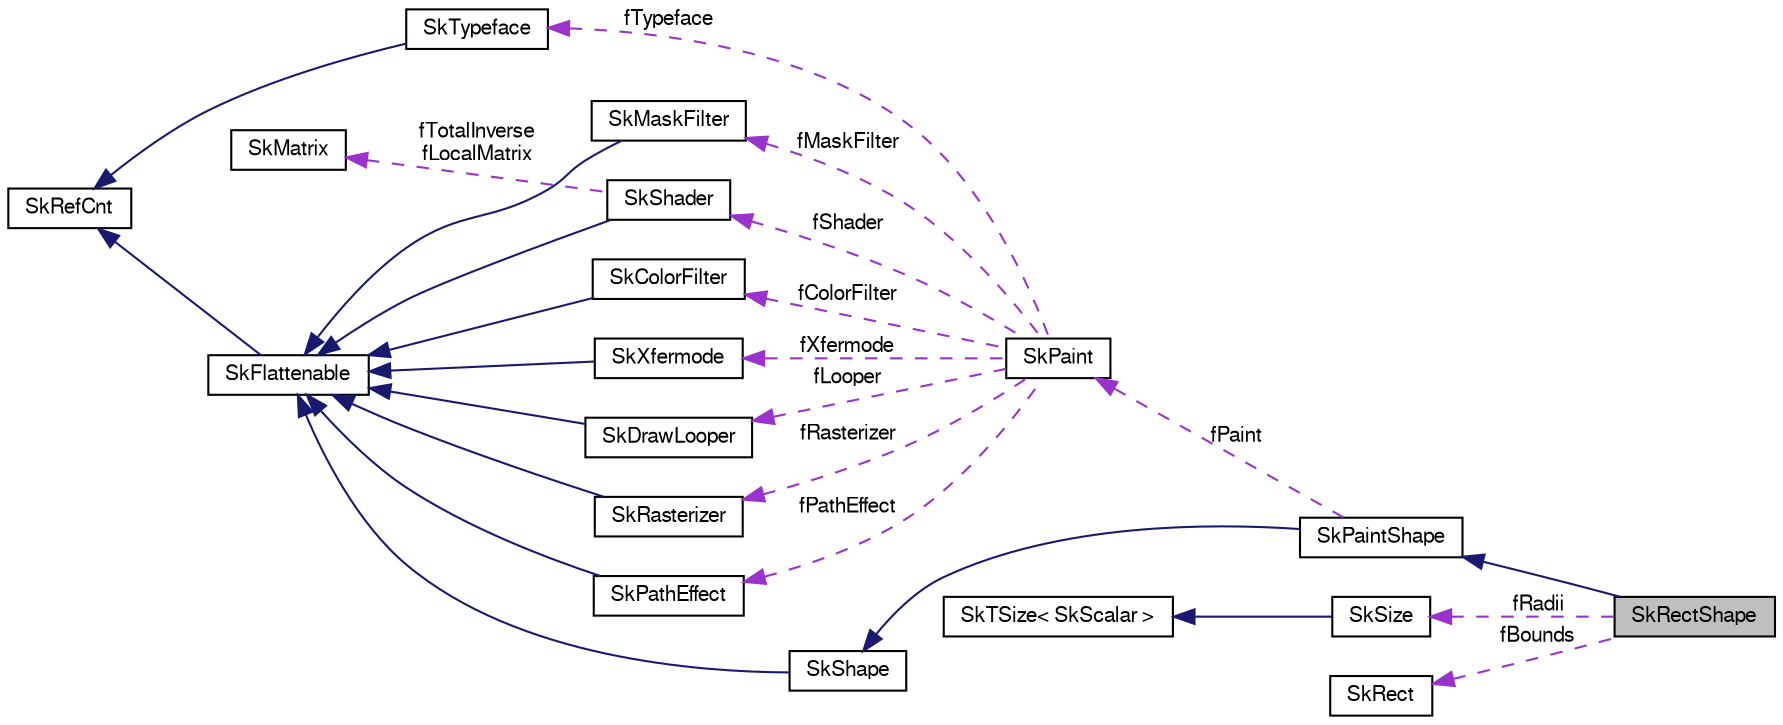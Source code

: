 digraph G
{
  edge [fontname="FreeSans",fontsize="10",labelfontname="FreeSans",labelfontsize="10"];
  node [fontname="FreeSans",fontsize="10",shape=record];
  rankdir=LR;
  Node1 [label="SkRectShape",height=0.2,width=0.4,color="black", fillcolor="grey75", style="filled" fontcolor="black"];
  Node2 -> Node1 [dir=back,color="midnightblue",fontsize="10",style="solid",fontname="FreeSans"];
  Node2 [label="SkPaintShape",height=0.2,width=0.4,color="black", fillcolor="white", style="filled",URL="$class_sk_paint_shape.html"];
  Node3 -> Node2 [dir=back,color="midnightblue",fontsize="10",style="solid",fontname="FreeSans"];
  Node3 [label="SkShape",height=0.2,width=0.4,color="black", fillcolor="white", style="filled",URL="$class_sk_shape.html"];
  Node4 -> Node3 [dir=back,color="midnightblue",fontsize="10",style="solid",fontname="FreeSans"];
  Node4 [label="SkFlattenable",height=0.2,width=0.4,color="black", fillcolor="white", style="filled",URL="$class_sk_flattenable.html"];
  Node5 -> Node4 [dir=back,color="midnightblue",fontsize="10",style="solid",fontname="FreeSans"];
  Node5 [label="SkRefCnt",height=0.2,width=0.4,color="black", fillcolor="white", style="filled",URL="$class_sk_ref_cnt.html"];
  Node6 -> Node2 [dir=back,color="darkorchid3",fontsize="10",style="dashed",label="fPaint",fontname="FreeSans"];
  Node6 [label="SkPaint",height=0.2,width=0.4,color="black", fillcolor="white", style="filled",URL="$class_sk_paint.html"];
  Node7 -> Node6 [dir=back,color="darkorchid3",fontsize="10",style="dashed",label="fPathEffect",fontname="FreeSans"];
  Node7 [label="SkPathEffect",height=0.2,width=0.4,color="black", fillcolor="white", style="filled",URL="$class_sk_path_effect.html"];
  Node4 -> Node7 [dir=back,color="midnightblue",fontsize="10",style="solid",fontname="FreeSans"];
  Node8 -> Node6 [dir=back,color="darkorchid3",fontsize="10",style="dashed",label="fMaskFilter",fontname="FreeSans"];
  Node8 [label="SkMaskFilter",height=0.2,width=0.4,color="black", fillcolor="white", style="filled",URL="$class_sk_mask_filter.html"];
  Node4 -> Node8 [dir=back,color="midnightblue",fontsize="10",style="solid",fontname="FreeSans"];
  Node9 -> Node6 [dir=back,color="darkorchid3",fontsize="10",style="dashed",label="fColorFilter",fontname="FreeSans"];
  Node9 [label="SkColorFilter",height=0.2,width=0.4,color="black", fillcolor="white", style="filled",URL="$class_sk_color_filter.html"];
  Node4 -> Node9 [dir=back,color="midnightblue",fontsize="10",style="solid",fontname="FreeSans"];
  Node10 -> Node6 [dir=back,color="darkorchid3",fontsize="10",style="dashed",label="fShader",fontname="FreeSans"];
  Node10 [label="SkShader",height=0.2,width=0.4,color="black", fillcolor="white", style="filled",URL="$class_sk_shader.html"];
  Node4 -> Node10 [dir=back,color="midnightblue",fontsize="10",style="solid",fontname="FreeSans"];
  Node11 -> Node10 [dir=back,color="darkorchid3",fontsize="10",style="dashed",label="fTotalInverse\nfLocalMatrix",fontname="FreeSans"];
  Node11 [label="SkMatrix",height=0.2,width=0.4,color="black", fillcolor="white", style="filled",URL="$class_sk_matrix.html"];
  Node12 -> Node6 [dir=back,color="darkorchid3",fontsize="10",style="dashed",label="fTypeface",fontname="FreeSans"];
  Node12 [label="SkTypeface",height=0.2,width=0.4,color="black", fillcolor="white", style="filled",URL="$class_sk_typeface.html"];
  Node5 -> Node12 [dir=back,color="midnightblue",fontsize="10",style="solid",fontname="FreeSans"];
  Node13 -> Node6 [dir=back,color="darkorchid3",fontsize="10",style="dashed",label="fXfermode",fontname="FreeSans"];
  Node13 [label="SkXfermode",height=0.2,width=0.4,color="black", fillcolor="white", style="filled",URL="$class_sk_xfermode.html"];
  Node4 -> Node13 [dir=back,color="midnightblue",fontsize="10",style="solid",fontname="FreeSans"];
  Node14 -> Node6 [dir=back,color="darkorchid3",fontsize="10",style="dashed",label="fLooper",fontname="FreeSans"];
  Node14 [label="SkDrawLooper",height=0.2,width=0.4,color="black", fillcolor="white", style="filled",URL="$class_sk_draw_looper.html"];
  Node4 -> Node14 [dir=back,color="midnightblue",fontsize="10",style="solid",fontname="FreeSans"];
  Node15 -> Node6 [dir=back,color="darkorchid3",fontsize="10",style="dashed",label="fRasterizer",fontname="FreeSans"];
  Node15 [label="SkRasterizer",height=0.2,width=0.4,color="black", fillcolor="white", style="filled",URL="$class_sk_rasterizer.html"];
  Node4 -> Node15 [dir=back,color="midnightblue",fontsize="10",style="solid",fontname="FreeSans"];
  Node16 -> Node1 [dir=back,color="darkorchid3",fontsize="10",style="dashed",label="fRadii",fontname="FreeSans"];
  Node16 [label="SkSize",height=0.2,width=0.4,color="black", fillcolor="white", style="filled",URL="$struct_sk_size.html"];
  Node17 -> Node16 [dir=back,color="midnightblue",fontsize="10",style="solid",fontname="FreeSans"];
  Node17 [label="SkTSize\< SkScalar \>",height=0.2,width=0.4,color="black", fillcolor="white", style="filled",URL="$struct_sk_t_size.html"];
  Node18 -> Node1 [dir=back,color="darkorchid3",fontsize="10",style="dashed",label="fBounds",fontname="FreeSans"];
  Node18 [label="SkRect",height=0.2,width=0.4,color="black", fillcolor="white", style="filled",URL="$struct_sk_rect.html"];
}
